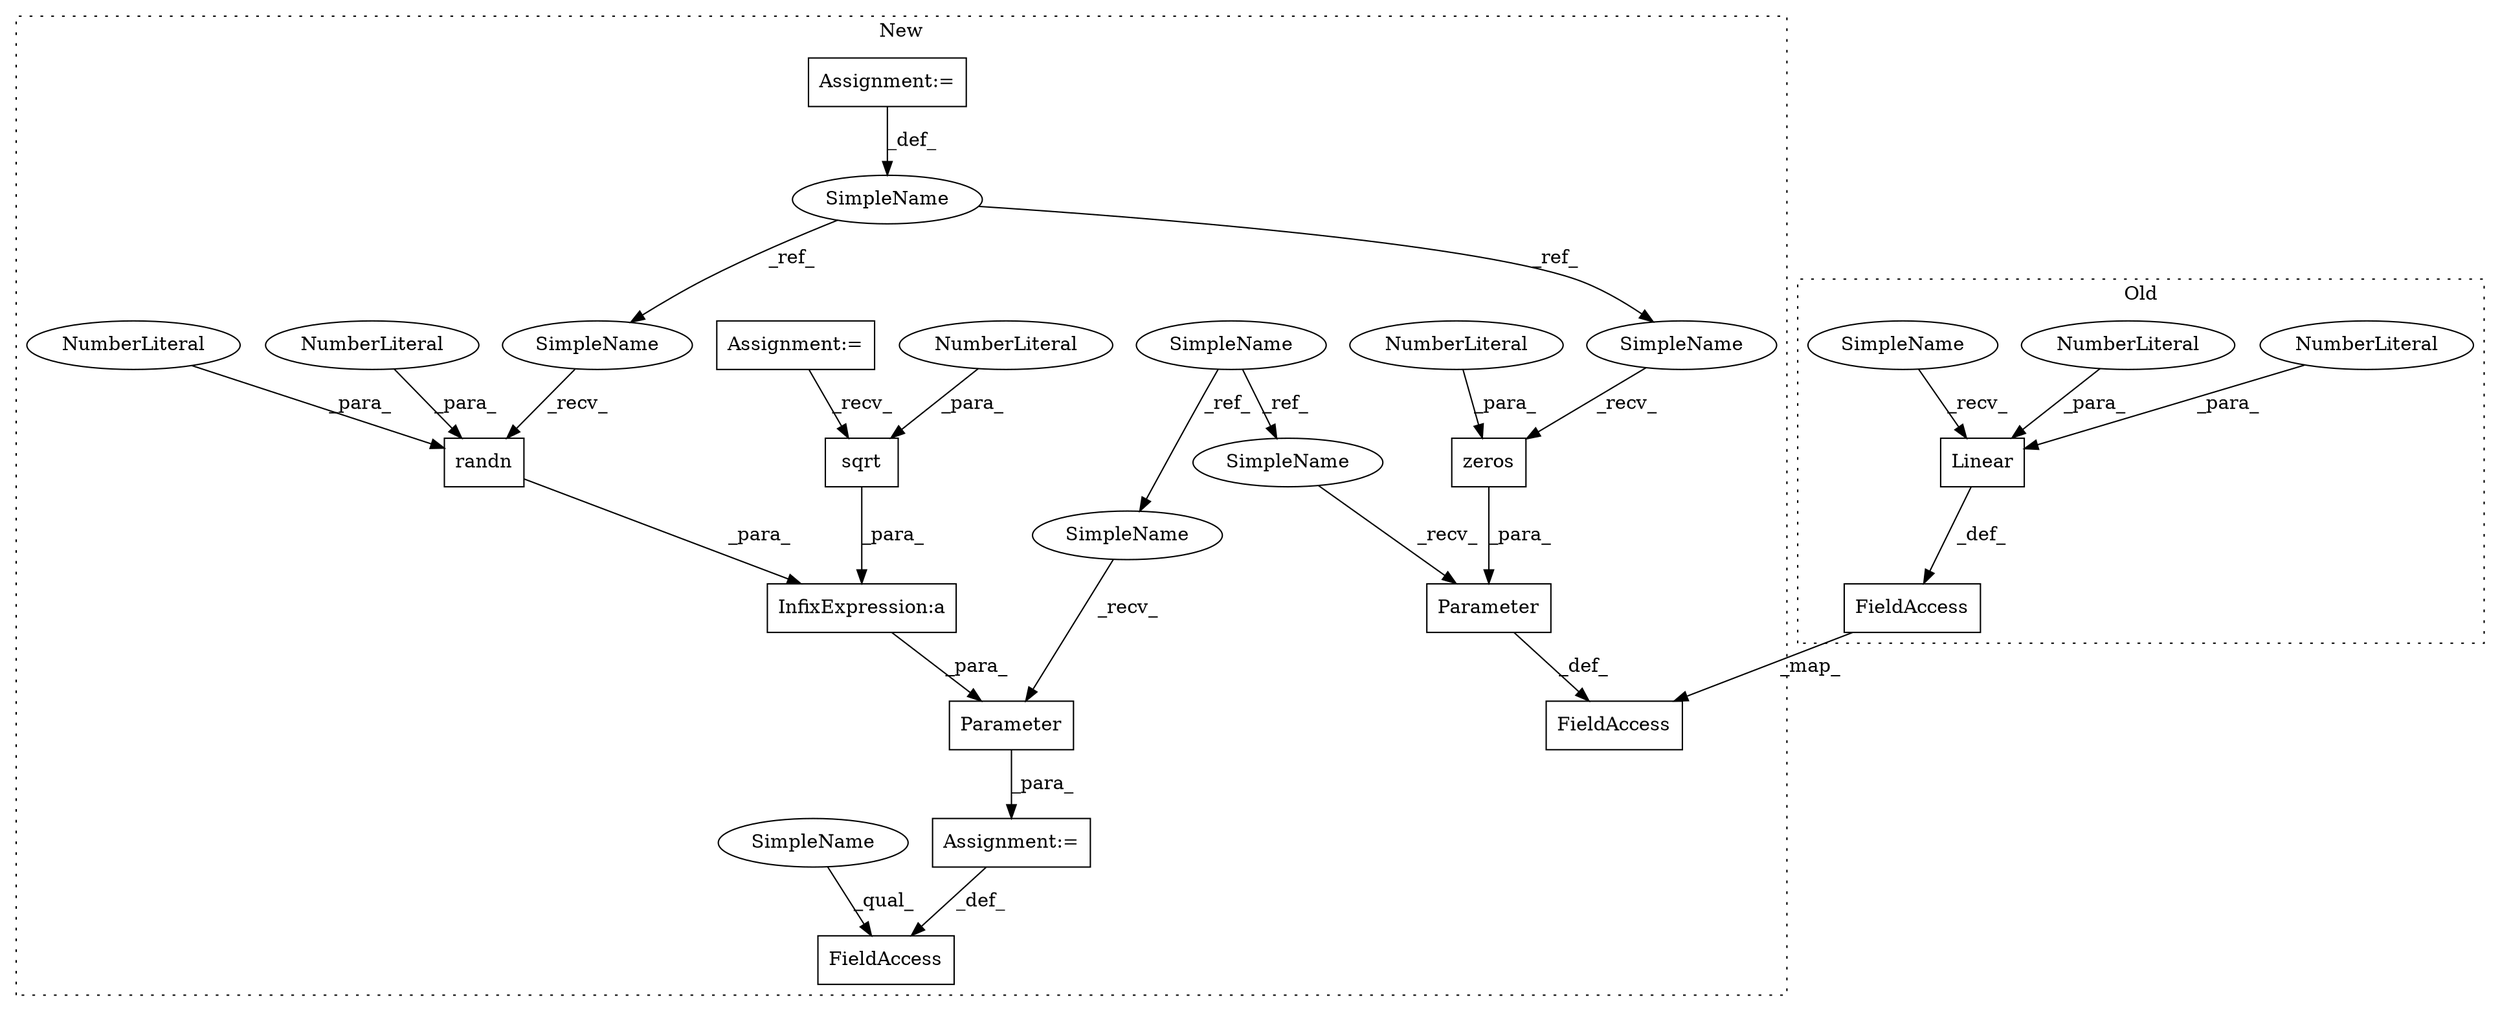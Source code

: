 digraph G {
subgraph cluster0 {
1 [label="Linear" a="32" s="4922,4935" l="7,1" shape="box"];
7 [label="NumberLiteral" a="34" s="4933" l="2" shape="ellipse"];
9 [label="NumberLiteral" a="34" s="4929" l="3" shape="ellipse"];
12 [label="FieldAccess" a="22" s="4910" l="8" shape="box"];
27 [label="SimpleName" a="42" s="4919" l="2" shape="ellipse"];
label = "Old";
style="dotted";
}
subgraph cluster1 {
2 [label="Parameter" a="32" s="3515,3561" l="10,1" shape="box"];
3 [label="Assignment:=" a="7" s="3511" l="1" shape="box"];
4 [label="FieldAccess" a="22" s="3499" l="12" shape="box"];
5 [label="InfixExpression:a" a="27" s="3544" l="3" shape="box"];
6 [label="sqrt" a="32" s="3552,3560" l="5,1" shape="box"];
8 [label="Assignment:=" a="7" s="3476" l="4" shape="box"];
10 [label="NumberLiteral" a="34" s="3557" l="3" shape="ellipse"];
11 [label="FieldAccess" a="22" s="3568" l="9" shape="box"];
13 [label="Parameter" a="32" s="3581,3606" l="10,1" shape="box"];
14 [label="SimpleName" a="42" s="3446" l="2" shape="ellipse"];
15 [label="randn" a="32" s="3531,3543" l="6,1" shape="box"];
16 [label="NumberLiteral" a="34" s="3541" l="2" shape="ellipse"];
17 [label="NumberLiteral" a="34" s="3537" l="3" shape="ellipse"];
18 [label="Assignment:=" a="7" s="3458" l="5" shape="box"];
19 [label="zeros" a="32" s="3597,3605" l="6,1" shape="box"];
20 [label="NumberLiteral" a="34" s="3603" l="2" shape="ellipse"];
21 [label="SimpleName" a="42" s="3458" l="5" shape="ellipse"];
22 [label="SimpleName" a="42" s="3525" l="5" shape="ellipse"];
23 [label="SimpleName" a="42" s="3591" l="5" shape="ellipse"];
24 [label="SimpleName" a="42" s="3499" l="4" shape="ellipse"];
25 [label="SimpleName" a="42" s="3512" l="2" shape="ellipse"];
26 [label="SimpleName" a="42" s="3578" l="2" shape="ellipse"];
label = "New";
style="dotted";
}
1 -> 12 [label="_def_"];
2 -> 3 [label="_para_"];
3 -> 4 [label="_def_"];
5 -> 2 [label="_para_"];
6 -> 5 [label="_para_"];
7 -> 1 [label="_para_"];
8 -> 6 [label="_recv_"];
9 -> 1 [label="_para_"];
10 -> 6 [label="_para_"];
12 -> 11 [label="_map_"];
13 -> 11 [label="_def_"];
14 -> 25 [label="_ref_"];
14 -> 26 [label="_ref_"];
15 -> 5 [label="_para_"];
16 -> 15 [label="_para_"];
17 -> 15 [label="_para_"];
18 -> 21 [label="_def_"];
19 -> 13 [label="_para_"];
20 -> 19 [label="_para_"];
21 -> 22 [label="_ref_"];
21 -> 23 [label="_ref_"];
22 -> 15 [label="_recv_"];
23 -> 19 [label="_recv_"];
24 -> 4 [label="_qual_"];
25 -> 2 [label="_recv_"];
26 -> 13 [label="_recv_"];
27 -> 1 [label="_recv_"];
}
